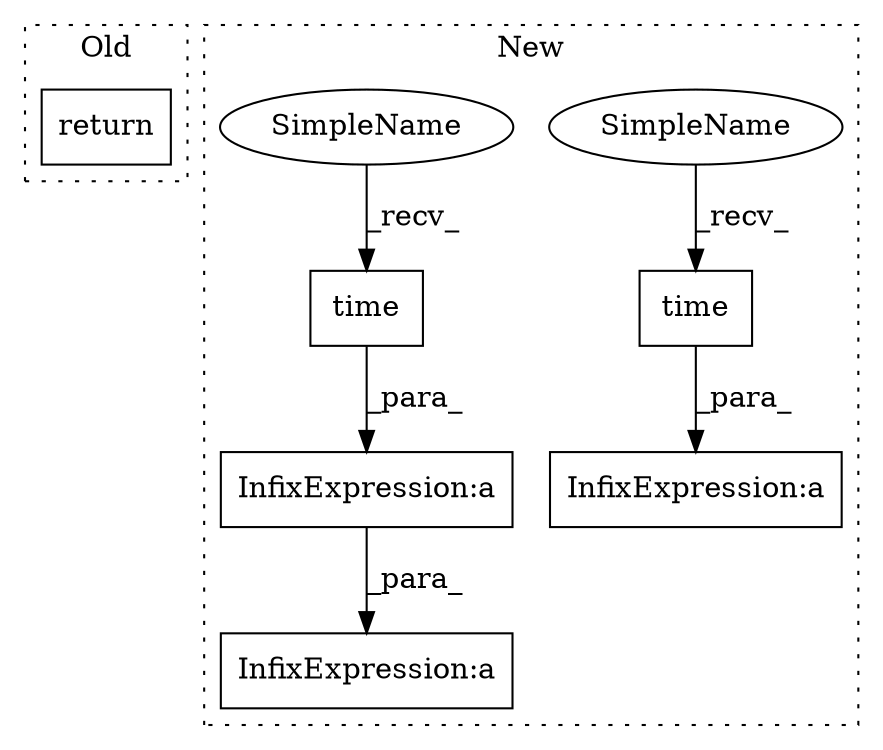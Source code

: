 digraph G {
subgraph cluster0 {
1 [label="return" a="41" s="10203" l="7" shape="box"];
label = "Old";
style="dotted";
}
subgraph cluster1 {
2 [label="time" a="32" s="11736" l="6" shape="box"];
3 [label="InfixExpression:a" a="27" s="11727" l="3" shape="box"];
4 [label="InfixExpression:a" a="27" s="11742" l="3" shape="box"];
5 [label="time" a="32" s="13014" l="6" shape="box"];
6 [label="InfixExpression:a" a="27" s="13005" l="3" shape="box"];
7 [label="SimpleName" a="42" s="13009" l="4" shape="ellipse"];
8 [label="SimpleName" a="42" s="11731" l="4" shape="ellipse"];
label = "New";
style="dotted";
}
2 -> 4 [label="_para_"];
4 -> 3 [label="_para_"];
5 -> 6 [label="_para_"];
7 -> 5 [label="_recv_"];
8 -> 2 [label="_recv_"];
}